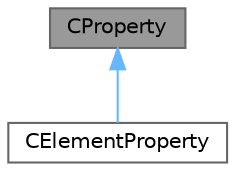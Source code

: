 digraph "CProperty"
{
 // LATEX_PDF_SIZE
  bgcolor="transparent";
  edge [fontname=Helvetica,fontsize=10,labelfontname=Helvetica,labelfontsize=10];
  node [fontname=Helvetica,fontsize=10,shape=box,height=0.2,width=0.4];
  Node1 [id="Node000001",label="CProperty",height=0.2,width=0.4,color="gray40", fillcolor="grey60", style="filled", fontcolor="black",tooltip="Base class for defining element properties."];
  Node1 -> Node2 [id="edge1_Node000001_Node000002",dir="back",color="steelblue1",style="solid",tooltip=" "];
  Node2 [id="Node000002",label="CElementProperty",height=0.2,width=0.4,color="gray40", fillcolor="white", style="filled",URL="$classCElementProperty.html",tooltip="Class for defining element properties for the structural solver."];
}
